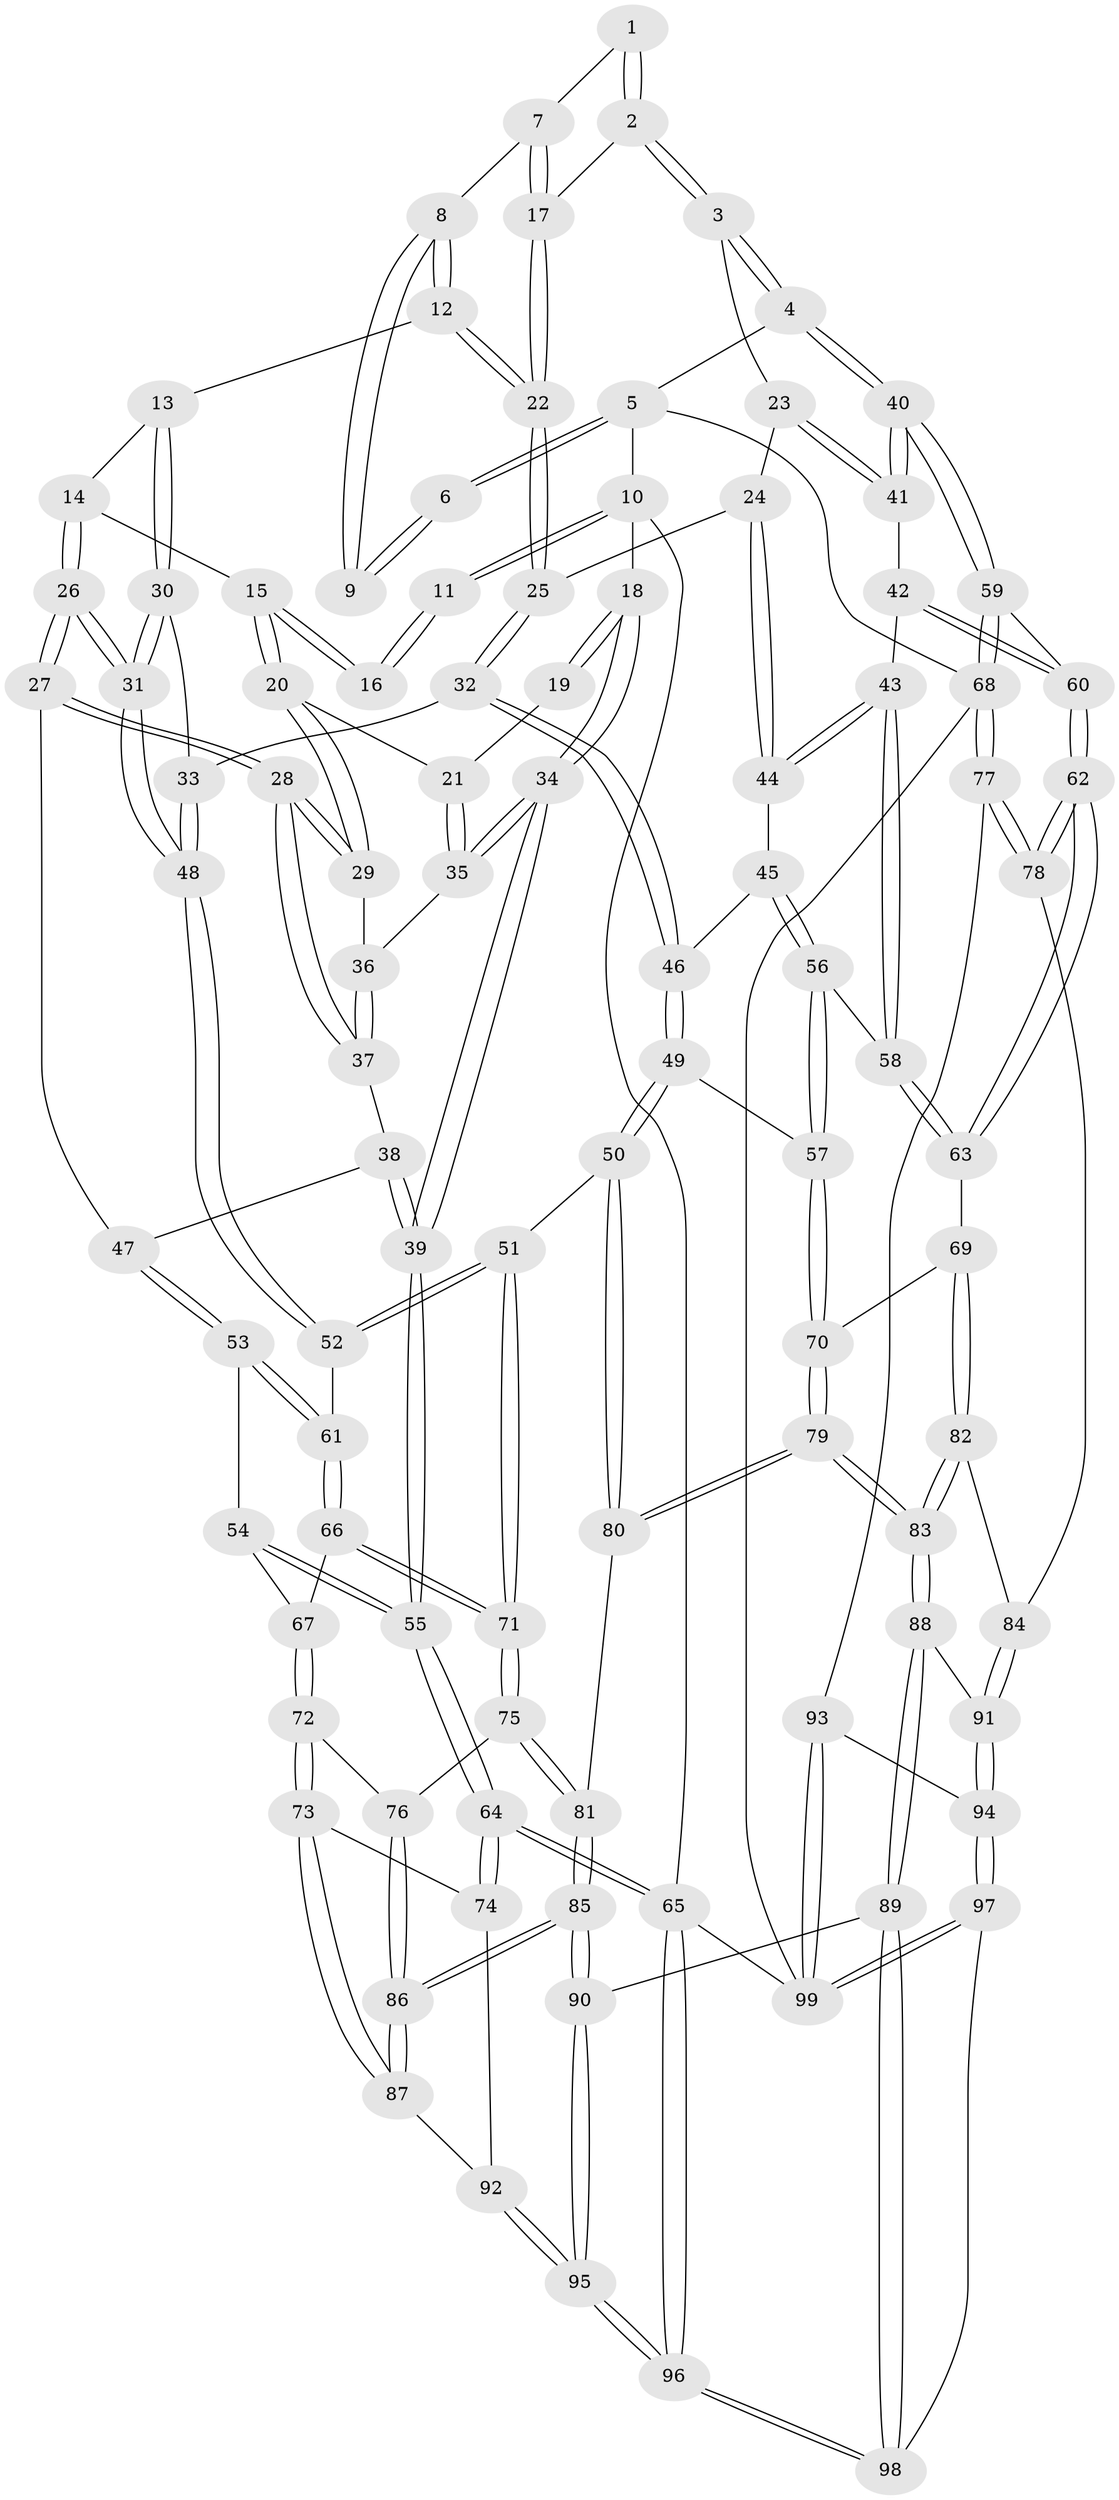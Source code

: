 // coarse degree distribution, {3: 0.2413793103448276, 4: 0.20689655172413793, 2: 0.10344827586206896, 6: 0.20689655172413793, 5: 0.20689655172413793, 9: 0.034482758620689655}
// Generated by graph-tools (version 1.1) at 2025/06/03/04/25 22:06:58]
// undirected, 99 vertices, 244 edges
graph export_dot {
graph [start="1"]
  node [color=gray90,style=filled];
  1 [pos="+0.6773931047098803+0"];
  2 [pos="+0.7192906430333115+0.08964450373172571"];
  3 [pos="+0.7954421071777302+0.11308193996015879"];
  4 [pos="+1+0"];
  5 [pos="+1+0"];
  6 [pos="+0.6409707048575196+0"];
  7 [pos="+0.6287704340064096+0.058867343013310584"];
  8 [pos="+0.44171474827231494+0"];
  9 [pos="+0.4400852777362692+0"];
  10 [pos="+0+0"];
  11 [pos="+0.178997349177853+0"];
  12 [pos="+0.4270729415800597+0.000767970562468044"];
  13 [pos="+0.3961393771120701+0.05241500972591916"];
  14 [pos="+0.32947037905913934+0.08981119361236335"];
  15 [pos="+0.2121510423760056+0.0968113721325143"];
  16 [pos="+0.1722680022343994+0.021199650484636734"];
  17 [pos="+0.6489394866841335+0.10491076856133014"];
  18 [pos="+0+0"];
  19 [pos="+0.09985523819736179+0.06241096804518889"];
  20 [pos="+0.2011972712778182+0.11804141999516875"];
  21 [pos="+0.08770159314471902+0.1357805390365139"];
  22 [pos="+0.5864854816983743+0.1611830550192418"];
  23 [pos="+0.7488515229748405+0.20927528981790722"];
  24 [pos="+0.5929587022433779+0.19145194859225678"];
  25 [pos="+0.5858345153441832+0.18632585732956491"];
  26 [pos="+0.26926654722797466+0.29678706955744044"];
  27 [pos="+0.25625344203851735+0.2870983502414502"];
  28 [pos="+0.21456318065073038+0.23419117975943923"];
  29 [pos="+0.2024138832765535+0.1920909117162692"];
  30 [pos="+0.4139369707397754+0.16235326068396638"];
  31 [pos="+0.2893171749933712+0.32559015514437956"];
  32 [pos="+0.5132557529697115+0.2536726637983312"];
  33 [pos="+0.4947555869259977+0.2504301592134045"];
  34 [pos="+0+0.14034246482947615"];
  35 [pos="+0.07339651142324828+0.14912174383500273"];
  36 [pos="+0.08988054231344375+0.17475718310938154"];
  37 [pos="+0.102331153121292+0.2319124392179985"];
  38 [pos="+0.08578610518162466+0.2565334687000838"];
  39 [pos="+0+0.21327219459981916"];
  40 [pos="+1+0.2783744968469408"];
  41 [pos="+0.7495363791567303+0.26039726430366117"];
  42 [pos="+0.7250234751542106+0.3165040300114475"];
  43 [pos="+0.7026087369867989+0.32328127990568356"];
  44 [pos="+0.6796949763675473+0.3196217605743755"];
  45 [pos="+0.6246589317660896+0.3448419096071764"];
  46 [pos="+0.5191015757144013+0.2738877196830369"];
  47 [pos="+0.09905269403407874+0.30111134759951436"];
  48 [pos="+0.298040987493033+0.35013777219605635"];
  49 [pos="+0.4906024097206648+0.46843564109960073"];
  50 [pos="+0.43012312920307294+0.47333190523609703"];
  51 [pos="+0.3293213155262993+0.41030359911207065"];
  52 [pos="+0.2980969237457635+0.3678632960847889"];
  53 [pos="+0.07471127565781072+0.3541788018050902"];
  54 [pos="+0+0.34709246569494434"];
  55 [pos="+0+0.30539263160580005"];
  56 [pos="+0.6075982512614151+0.372580450613218"];
  57 [pos="+0.5168611852890301+0.47660186917318814"];
  58 [pos="+0.6877894430841733+0.4419223867419479"];
  59 [pos="+1+0.319534958793671"];
  60 [pos="+0.8905534625698793+0.4372290224290565"];
  61 [pos="+0.14531651584355346+0.43226418942044265"];
  62 [pos="+0.8147998697306421+0.5469975606814943"];
  63 [pos="+0.6904647624539605+0.5159096996355788"];
  64 [pos="+0+0.6178554489183969"];
  65 [pos="+0+1"];
  66 [pos="+0.1440286315878097+0.434627064782816"];
  67 [pos="+0.10286022471768792+0.49366428158192954"];
  68 [pos="+1+0.8296931643131671"];
  69 [pos="+0.6030088145265048+0.5305153547659428"];
  70 [pos="+0.545404624610048+0.49988146631112373"];
  71 [pos="+0.24532547210400085+0.5676786188550658"];
  72 [pos="+0.06707758603427005+0.5764384194891405"];
  73 [pos="+0+0.6231976062354919"];
  74 [pos="+0+0.6247856961744107"];
  75 [pos="+0.23264383281281528+0.6053789272234043"];
  76 [pos="+0.13786584752942732+0.5954121503322592"];
  77 [pos="+0.8784995415253657+0.7464592880593568"];
  78 [pos="+0.8409342857166342+0.6917626918344689"];
  79 [pos="+0.45661456825284225+0.7534972467865834"];
  80 [pos="+0.37723990297712245+0.6482362696104671"];
  81 [pos="+0.2717357383230207+0.6489103323467915"];
  82 [pos="+0.6022291542577213+0.6329045825644594"];
  83 [pos="+0.4688181120668699+0.777454549046961"];
  84 [pos="+0.6850507620480213+0.7006124175610572"];
  85 [pos="+0.20773290058467725+0.7995260370968437"];
  86 [pos="+0.20015022912633307+0.7953931273339102"];
  87 [pos="+0.15491806207139205+0.7776806262692897"];
  88 [pos="+0.4703734275866818+0.7933104181557968"];
  89 [pos="+0.4024361487169635+0.8987472567431813"];
  90 [pos="+0.21849690134965008+0.8224515381534993"];
  91 [pos="+0.5874057450137744+0.8084171185504547"];
  92 [pos="+0.04919570015128624+0.8263771715237228"];
  93 [pos="+0.79095531245126+0.8594691399125066"];
  94 [pos="+0.725913195780124+0.9059881718162017"];
  95 [pos="+0+1"];
  96 [pos="+0+1"];
  97 [pos="+0.6373095427103311+1"];
  98 [pos="+0.42621506782591595+1"];
  99 [pos="+1+1"];
  1 -- 2;
  1 -- 2;
  1 -- 7;
  2 -- 3;
  2 -- 3;
  2 -- 17;
  3 -- 4;
  3 -- 4;
  3 -- 23;
  4 -- 5;
  4 -- 40;
  4 -- 40;
  5 -- 6;
  5 -- 6;
  5 -- 10;
  5 -- 68;
  6 -- 9;
  6 -- 9;
  7 -- 8;
  7 -- 17;
  7 -- 17;
  8 -- 9;
  8 -- 9;
  8 -- 12;
  8 -- 12;
  10 -- 11;
  10 -- 11;
  10 -- 18;
  10 -- 65;
  11 -- 16;
  11 -- 16;
  12 -- 13;
  12 -- 22;
  12 -- 22;
  13 -- 14;
  13 -- 30;
  13 -- 30;
  14 -- 15;
  14 -- 26;
  14 -- 26;
  15 -- 16;
  15 -- 16;
  15 -- 20;
  15 -- 20;
  17 -- 22;
  17 -- 22;
  18 -- 19;
  18 -- 19;
  18 -- 34;
  18 -- 34;
  19 -- 21;
  20 -- 21;
  20 -- 29;
  20 -- 29;
  21 -- 35;
  21 -- 35;
  22 -- 25;
  22 -- 25;
  23 -- 24;
  23 -- 41;
  23 -- 41;
  24 -- 25;
  24 -- 44;
  24 -- 44;
  25 -- 32;
  25 -- 32;
  26 -- 27;
  26 -- 27;
  26 -- 31;
  26 -- 31;
  27 -- 28;
  27 -- 28;
  27 -- 47;
  28 -- 29;
  28 -- 29;
  28 -- 37;
  28 -- 37;
  29 -- 36;
  30 -- 31;
  30 -- 31;
  30 -- 33;
  31 -- 48;
  31 -- 48;
  32 -- 33;
  32 -- 46;
  32 -- 46;
  33 -- 48;
  33 -- 48;
  34 -- 35;
  34 -- 35;
  34 -- 39;
  34 -- 39;
  35 -- 36;
  36 -- 37;
  36 -- 37;
  37 -- 38;
  38 -- 39;
  38 -- 39;
  38 -- 47;
  39 -- 55;
  39 -- 55;
  40 -- 41;
  40 -- 41;
  40 -- 59;
  40 -- 59;
  41 -- 42;
  42 -- 43;
  42 -- 60;
  42 -- 60;
  43 -- 44;
  43 -- 44;
  43 -- 58;
  43 -- 58;
  44 -- 45;
  45 -- 46;
  45 -- 56;
  45 -- 56;
  46 -- 49;
  46 -- 49;
  47 -- 53;
  47 -- 53;
  48 -- 52;
  48 -- 52;
  49 -- 50;
  49 -- 50;
  49 -- 57;
  50 -- 51;
  50 -- 80;
  50 -- 80;
  51 -- 52;
  51 -- 52;
  51 -- 71;
  51 -- 71;
  52 -- 61;
  53 -- 54;
  53 -- 61;
  53 -- 61;
  54 -- 55;
  54 -- 55;
  54 -- 67;
  55 -- 64;
  55 -- 64;
  56 -- 57;
  56 -- 57;
  56 -- 58;
  57 -- 70;
  57 -- 70;
  58 -- 63;
  58 -- 63;
  59 -- 60;
  59 -- 68;
  59 -- 68;
  60 -- 62;
  60 -- 62;
  61 -- 66;
  61 -- 66;
  62 -- 63;
  62 -- 63;
  62 -- 78;
  62 -- 78;
  63 -- 69;
  64 -- 65;
  64 -- 65;
  64 -- 74;
  64 -- 74;
  65 -- 96;
  65 -- 96;
  65 -- 99;
  66 -- 67;
  66 -- 71;
  66 -- 71;
  67 -- 72;
  67 -- 72;
  68 -- 77;
  68 -- 77;
  68 -- 99;
  69 -- 70;
  69 -- 82;
  69 -- 82;
  70 -- 79;
  70 -- 79;
  71 -- 75;
  71 -- 75;
  72 -- 73;
  72 -- 73;
  72 -- 76;
  73 -- 74;
  73 -- 87;
  73 -- 87;
  74 -- 92;
  75 -- 76;
  75 -- 81;
  75 -- 81;
  76 -- 86;
  76 -- 86;
  77 -- 78;
  77 -- 78;
  77 -- 93;
  78 -- 84;
  79 -- 80;
  79 -- 80;
  79 -- 83;
  79 -- 83;
  80 -- 81;
  81 -- 85;
  81 -- 85;
  82 -- 83;
  82 -- 83;
  82 -- 84;
  83 -- 88;
  83 -- 88;
  84 -- 91;
  84 -- 91;
  85 -- 86;
  85 -- 86;
  85 -- 90;
  85 -- 90;
  86 -- 87;
  86 -- 87;
  87 -- 92;
  88 -- 89;
  88 -- 89;
  88 -- 91;
  89 -- 90;
  89 -- 98;
  89 -- 98;
  90 -- 95;
  90 -- 95;
  91 -- 94;
  91 -- 94;
  92 -- 95;
  92 -- 95;
  93 -- 94;
  93 -- 99;
  93 -- 99;
  94 -- 97;
  94 -- 97;
  95 -- 96;
  95 -- 96;
  96 -- 98;
  96 -- 98;
  97 -- 98;
  97 -- 99;
  97 -- 99;
}
